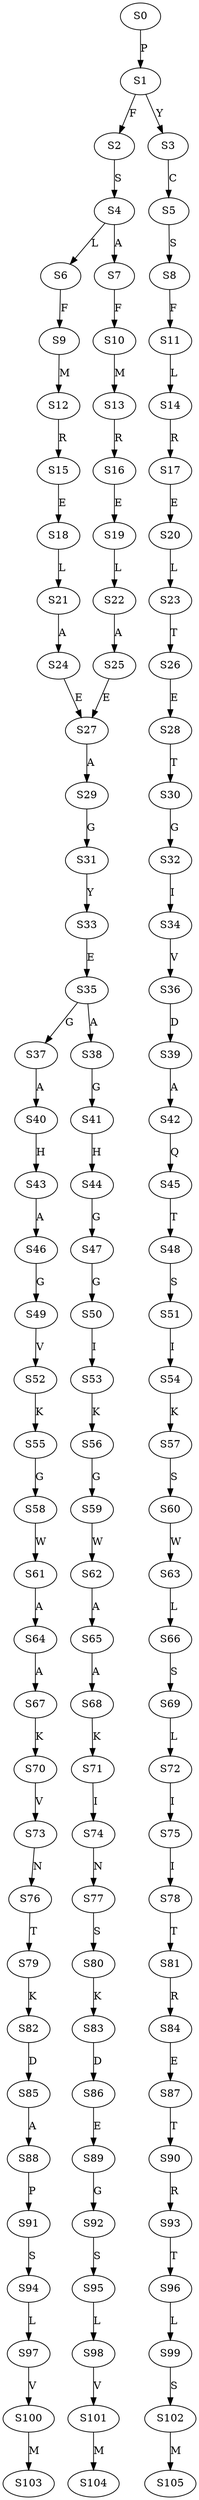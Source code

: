 strict digraph  {
	S0 -> S1 [ label = P ];
	S1 -> S2 [ label = F ];
	S1 -> S3 [ label = Y ];
	S2 -> S4 [ label = S ];
	S3 -> S5 [ label = C ];
	S4 -> S6 [ label = L ];
	S4 -> S7 [ label = A ];
	S5 -> S8 [ label = S ];
	S6 -> S9 [ label = F ];
	S7 -> S10 [ label = F ];
	S8 -> S11 [ label = F ];
	S9 -> S12 [ label = M ];
	S10 -> S13 [ label = M ];
	S11 -> S14 [ label = L ];
	S12 -> S15 [ label = R ];
	S13 -> S16 [ label = R ];
	S14 -> S17 [ label = R ];
	S15 -> S18 [ label = E ];
	S16 -> S19 [ label = E ];
	S17 -> S20 [ label = E ];
	S18 -> S21 [ label = L ];
	S19 -> S22 [ label = L ];
	S20 -> S23 [ label = L ];
	S21 -> S24 [ label = A ];
	S22 -> S25 [ label = A ];
	S23 -> S26 [ label = T ];
	S24 -> S27 [ label = E ];
	S25 -> S27 [ label = E ];
	S26 -> S28 [ label = E ];
	S27 -> S29 [ label = A ];
	S28 -> S30 [ label = T ];
	S29 -> S31 [ label = G ];
	S30 -> S32 [ label = G ];
	S31 -> S33 [ label = Y ];
	S32 -> S34 [ label = I ];
	S33 -> S35 [ label = E ];
	S34 -> S36 [ label = V ];
	S35 -> S37 [ label = G ];
	S35 -> S38 [ label = A ];
	S36 -> S39 [ label = D ];
	S37 -> S40 [ label = A ];
	S38 -> S41 [ label = G ];
	S39 -> S42 [ label = A ];
	S40 -> S43 [ label = H ];
	S41 -> S44 [ label = H ];
	S42 -> S45 [ label = Q ];
	S43 -> S46 [ label = A ];
	S44 -> S47 [ label = G ];
	S45 -> S48 [ label = T ];
	S46 -> S49 [ label = G ];
	S47 -> S50 [ label = G ];
	S48 -> S51 [ label = S ];
	S49 -> S52 [ label = V ];
	S50 -> S53 [ label = I ];
	S51 -> S54 [ label = I ];
	S52 -> S55 [ label = K ];
	S53 -> S56 [ label = K ];
	S54 -> S57 [ label = K ];
	S55 -> S58 [ label = G ];
	S56 -> S59 [ label = G ];
	S57 -> S60 [ label = S ];
	S58 -> S61 [ label = W ];
	S59 -> S62 [ label = W ];
	S60 -> S63 [ label = W ];
	S61 -> S64 [ label = A ];
	S62 -> S65 [ label = A ];
	S63 -> S66 [ label = L ];
	S64 -> S67 [ label = A ];
	S65 -> S68 [ label = A ];
	S66 -> S69 [ label = S ];
	S67 -> S70 [ label = K ];
	S68 -> S71 [ label = K ];
	S69 -> S72 [ label = L ];
	S70 -> S73 [ label = V ];
	S71 -> S74 [ label = I ];
	S72 -> S75 [ label = I ];
	S73 -> S76 [ label = N ];
	S74 -> S77 [ label = N ];
	S75 -> S78 [ label = I ];
	S76 -> S79 [ label = T ];
	S77 -> S80 [ label = S ];
	S78 -> S81 [ label = T ];
	S79 -> S82 [ label = K ];
	S80 -> S83 [ label = K ];
	S81 -> S84 [ label = R ];
	S82 -> S85 [ label = D ];
	S83 -> S86 [ label = D ];
	S84 -> S87 [ label = E ];
	S85 -> S88 [ label = A ];
	S86 -> S89 [ label = E ];
	S87 -> S90 [ label = T ];
	S88 -> S91 [ label = P ];
	S89 -> S92 [ label = G ];
	S90 -> S93 [ label = R ];
	S91 -> S94 [ label = S ];
	S92 -> S95 [ label = S ];
	S93 -> S96 [ label = T ];
	S94 -> S97 [ label = L ];
	S95 -> S98 [ label = L ];
	S96 -> S99 [ label = L ];
	S97 -> S100 [ label = V ];
	S98 -> S101 [ label = V ];
	S99 -> S102 [ label = S ];
	S100 -> S103 [ label = M ];
	S101 -> S104 [ label = M ];
	S102 -> S105 [ label = M ];
}
